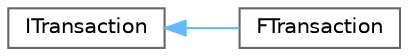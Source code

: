 digraph "Graphical Class Hierarchy"
{
 // INTERACTIVE_SVG=YES
 // LATEX_PDF_SIZE
  bgcolor="transparent";
  edge [fontname=Helvetica,fontsize=10,labelfontname=Helvetica,labelfontsize=10];
  node [fontname=Helvetica,fontsize=10,shape=box,height=0.2,width=0.4];
  rankdir="LR";
  Node0 [id="Node000000",label="ITransaction",height=0.2,width=0.4,color="grey40", fillcolor="white", style="filled",URL="$d6/d92/classITransaction.html",tooltip="Interface for transactions."];
  Node0 -> Node1 [id="edge5647_Node000000_Node000001",dir="back",color="steelblue1",style="solid",tooltip=" "];
  Node1 [id="Node000001",label="FTransaction",height=0.2,width=0.4,color="grey40", fillcolor="white", style="filled",URL="$d1/dd5/classFTransaction.html",tooltip="Base class for tracking transactions for undo/redo."];
}
